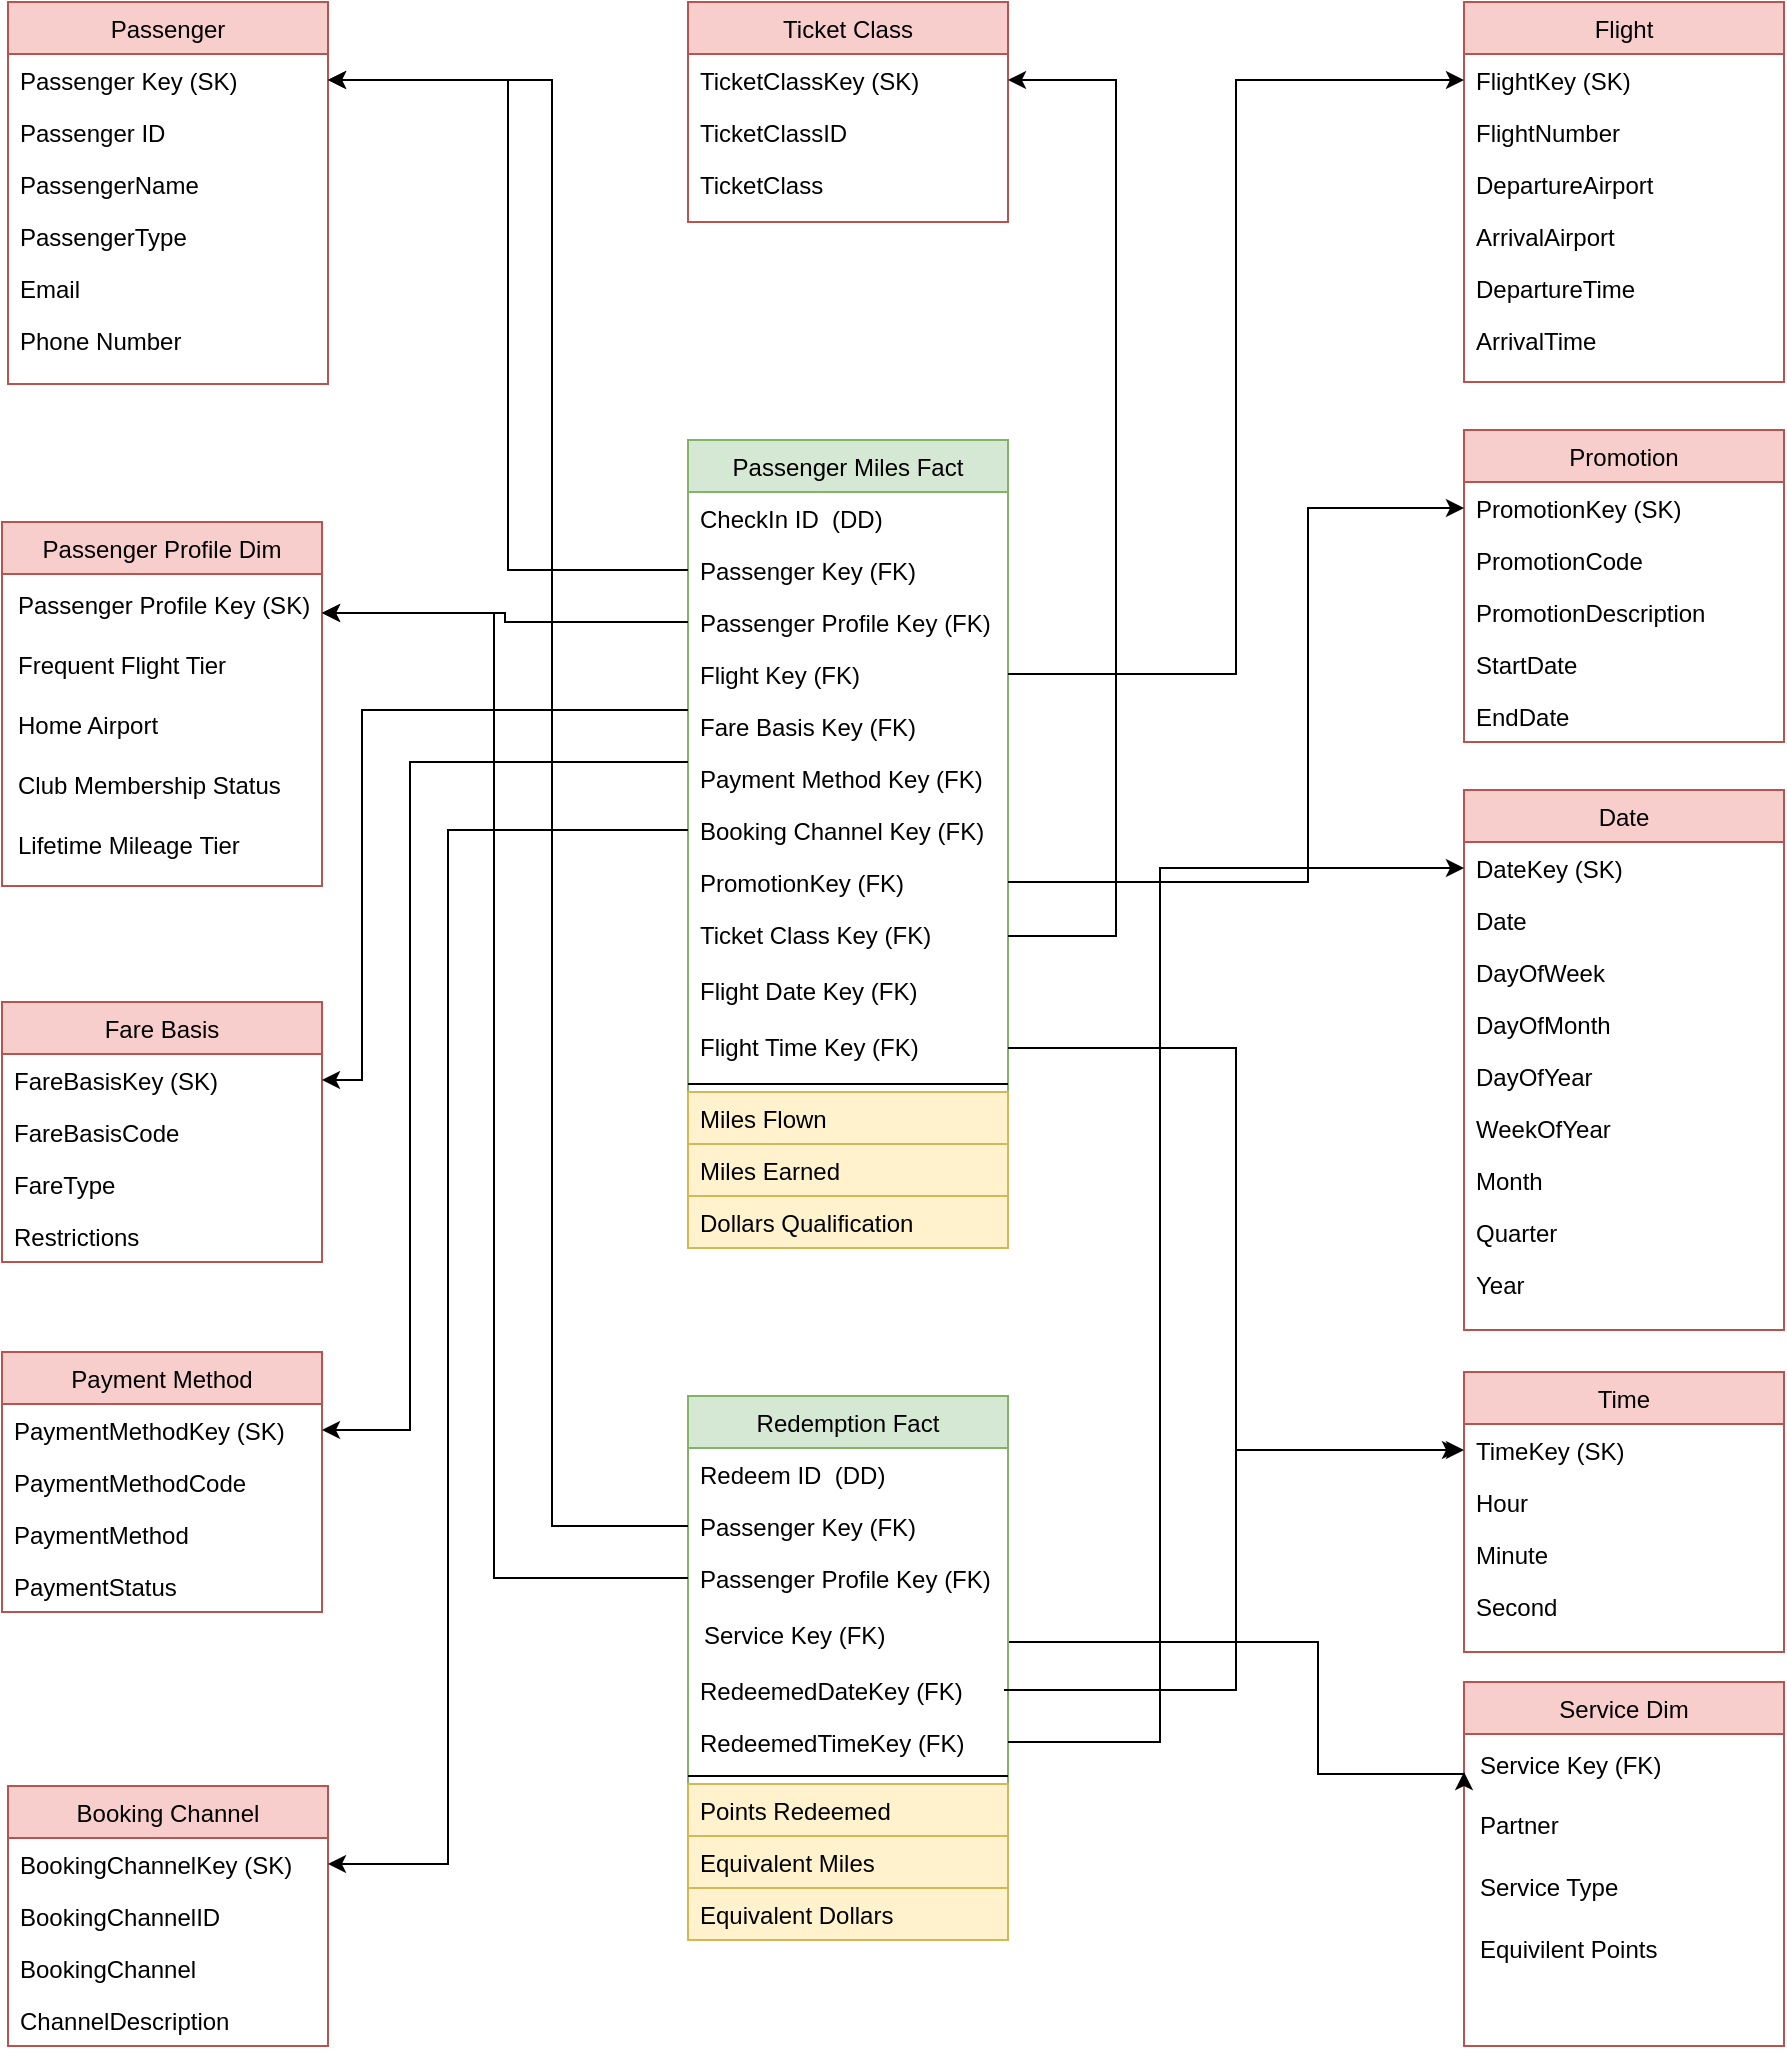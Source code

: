 <mxfile version="22.0.3" type="device">
  <diagram id="R2lEEEUBdFMjLlhIrx00" name="Page-1">
    <mxGraphModel dx="2302" dy="2464" grid="0" gridSize="10" guides="1" tooltips="1" connect="1" arrows="1" fold="1" page="1" pageScale="1" pageWidth="850" pageHeight="1100" math="0" shadow="0" extFonts="Permanent Marker^https://fonts.googleapis.com/css?family=Permanent+Marker">
      <root>
        <mxCell id="0" />
        <mxCell id="1" parent="0" />
        <mxCell id="i02Pr0g06noxNeaJ3oiY-1" value="Flight" style="swimlane;fontStyle=0;align=center;verticalAlign=top;childLayout=stackLayout;horizontal=1;startSize=26;horizontalStack=0;resizeParent=1;resizeLast=0;collapsible=1;marginBottom=0;rounded=0;shadow=0;strokeWidth=1;fillColor=#f8cecc;strokeColor=#b85450;" parent="1" vertex="1">
          <mxGeometry x="742" y="-1046" width="160" height="190" as="geometry">
            <mxRectangle x="550" y="140" width="160" height="26" as="alternateBounds" />
          </mxGeometry>
        </mxCell>
        <mxCell id="i02Pr0g06noxNeaJ3oiY-2" value="FlightKey (SK)" style="text;align=left;verticalAlign=top;spacingLeft=4;spacingRight=4;overflow=hidden;rotatable=0;points=[[0,0.5],[1,0.5]];portConstraint=eastwest;" parent="i02Pr0g06noxNeaJ3oiY-1" vertex="1">
          <mxGeometry y="26" width="160" height="26" as="geometry" />
        </mxCell>
        <mxCell id="i02Pr0g06noxNeaJ3oiY-3" value="FlightNumber" style="text;align=left;verticalAlign=top;spacingLeft=4;spacingRight=4;overflow=hidden;rotatable=0;points=[[0,0.5],[1,0.5]];portConstraint=eastwest;rounded=0;shadow=0;html=0;" parent="i02Pr0g06noxNeaJ3oiY-1" vertex="1">
          <mxGeometry y="52" width="160" height="26" as="geometry" />
        </mxCell>
        <mxCell id="i02Pr0g06noxNeaJ3oiY-4" value="DepartureAirport" style="text;align=left;verticalAlign=top;spacingLeft=4;spacingRight=4;overflow=hidden;rotatable=0;points=[[0,0.5],[1,0.5]];portConstraint=eastwest;" parent="i02Pr0g06noxNeaJ3oiY-1" vertex="1">
          <mxGeometry y="78" width="160" height="26" as="geometry" />
        </mxCell>
        <mxCell id="i02Pr0g06noxNeaJ3oiY-5" value="ArrivalAirport" style="text;align=left;verticalAlign=top;spacingLeft=4;spacingRight=4;overflow=hidden;rotatable=0;points=[[0,0.5],[1,0.5]];portConstraint=eastwest;rounded=0;shadow=0;html=0;" parent="i02Pr0g06noxNeaJ3oiY-1" vertex="1">
          <mxGeometry y="104" width="160" height="26" as="geometry" />
        </mxCell>
        <mxCell id="i02Pr0g06noxNeaJ3oiY-6" value="DepartureTime " style="text;align=left;verticalAlign=top;spacingLeft=4;spacingRight=4;overflow=hidden;rotatable=0;points=[[0,0.5],[1,0.5]];portConstraint=eastwest;rounded=0;shadow=0;html=0;" parent="i02Pr0g06noxNeaJ3oiY-1" vertex="1">
          <mxGeometry y="130" width="160" height="26" as="geometry" />
        </mxCell>
        <mxCell id="i02Pr0g06noxNeaJ3oiY-7" value="ArrivalTime " style="text;align=left;verticalAlign=top;spacingLeft=4;spacingRight=4;overflow=hidden;rotatable=0;points=[[0,0.5],[1,0.5]];portConstraint=eastwest;rounded=0;shadow=0;html=0;" parent="i02Pr0g06noxNeaJ3oiY-1" vertex="1">
          <mxGeometry y="156" width="160" height="26" as="geometry" />
        </mxCell>
        <mxCell id="i02Pr0g06noxNeaJ3oiY-8" value="Fare Basis" style="swimlane;fontStyle=0;align=center;verticalAlign=top;childLayout=stackLayout;horizontal=1;startSize=26;horizontalStack=0;resizeParent=1;resizeLast=0;collapsible=1;marginBottom=0;rounded=0;shadow=0;strokeWidth=1;fillColor=#f8cecc;strokeColor=#b85450;" parent="1" vertex="1">
          <mxGeometry x="11" y="-546" width="160" height="130" as="geometry">
            <mxRectangle x="550" y="140" width="160" height="26" as="alternateBounds" />
          </mxGeometry>
        </mxCell>
        <mxCell id="i02Pr0g06noxNeaJ3oiY-9" value="FareBasisKey (SK)" style="text;align=left;verticalAlign=top;spacingLeft=4;spacingRight=4;overflow=hidden;rotatable=0;points=[[0,0.5],[1,0.5]];portConstraint=eastwest;" parent="i02Pr0g06noxNeaJ3oiY-8" vertex="1">
          <mxGeometry y="26" width="160" height="26" as="geometry" />
        </mxCell>
        <mxCell id="i02Pr0g06noxNeaJ3oiY-10" value="FareBasisCode" style="text;align=left;verticalAlign=top;spacingLeft=4;spacingRight=4;overflow=hidden;rotatable=0;points=[[0,0.5],[1,0.5]];portConstraint=eastwest;rounded=0;shadow=0;html=0;" parent="i02Pr0g06noxNeaJ3oiY-8" vertex="1">
          <mxGeometry y="52" width="160" height="26" as="geometry" />
        </mxCell>
        <mxCell id="i02Pr0g06noxNeaJ3oiY-11" value="FareType" style="text;align=left;verticalAlign=top;spacingLeft=4;spacingRight=4;overflow=hidden;rotatable=0;points=[[0,0.5],[1,0.5]];portConstraint=eastwest;" parent="i02Pr0g06noxNeaJ3oiY-8" vertex="1">
          <mxGeometry y="78" width="160" height="26" as="geometry" />
        </mxCell>
        <mxCell id="i02Pr0g06noxNeaJ3oiY-12" value="Restrictions" style="text;align=left;verticalAlign=top;spacingLeft=4;spacingRight=4;overflow=hidden;rotatable=0;points=[[0,0.5],[1,0.5]];portConstraint=eastwest;rounded=0;shadow=0;html=0;" parent="i02Pr0g06noxNeaJ3oiY-8" vertex="1">
          <mxGeometry y="104" width="160" height="26" as="geometry" />
        </mxCell>
        <mxCell id="i02Pr0g06noxNeaJ3oiY-13" value="Payment Method" style="swimlane;fontStyle=0;align=center;verticalAlign=top;childLayout=stackLayout;horizontal=1;startSize=26;horizontalStack=0;resizeParent=1;resizeLast=0;collapsible=1;marginBottom=0;rounded=0;shadow=0;strokeWidth=1;fillColor=#f8cecc;strokeColor=#b85450;" parent="1" vertex="1">
          <mxGeometry x="11" y="-371" width="160" height="130" as="geometry">
            <mxRectangle x="550" y="140" width="160" height="26" as="alternateBounds" />
          </mxGeometry>
        </mxCell>
        <mxCell id="i02Pr0g06noxNeaJ3oiY-14" value="PaymentMethodKey (SK)" style="text;align=left;verticalAlign=top;spacingLeft=4;spacingRight=4;overflow=hidden;rotatable=0;points=[[0,0.5],[1,0.5]];portConstraint=eastwest;" parent="i02Pr0g06noxNeaJ3oiY-13" vertex="1">
          <mxGeometry y="26" width="160" height="26" as="geometry" />
        </mxCell>
        <mxCell id="i02Pr0g06noxNeaJ3oiY-15" value="PaymentMethodCode" style="text;align=left;verticalAlign=top;spacingLeft=4;spacingRight=4;overflow=hidden;rotatable=0;points=[[0,0.5],[1,0.5]];portConstraint=eastwest;rounded=0;shadow=0;html=0;" parent="i02Pr0g06noxNeaJ3oiY-13" vertex="1">
          <mxGeometry y="52" width="160" height="26" as="geometry" />
        </mxCell>
        <mxCell id="i02Pr0g06noxNeaJ3oiY-16" value="PaymentMethod" style="text;align=left;verticalAlign=top;spacingLeft=4;spacingRight=4;overflow=hidden;rotatable=0;points=[[0,0.5],[1,0.5]];portConstraint=eastwest;" parent="i02Pr0g06noxNeaJ3oiY-13" vertex="1">
          <mxGeometry y="78" width="160" height="26" as="geometry" />
        </mxCell>
        <mxCell id="i02Pr0g06noxNeaJ3oiY-17" value="PaymentStatus" style="text;align=left;verticalAlign=top;spacingLeft=4;spacingRight=4;overflow=hidden;rotatable=0;points=[[0,0.5],[1,0.5]];portConstraint=eastwest;rounded=0;shadow=0;html=0;" parent="i02Pr0g06noxNeaJ3oiY-13" vertex="1">
          <mxGeometry y="104" width="160" height="26" as="geometry" />
        </mxCell>
        <mxCell id="i02Pr0g06noxNeaJ3oiY-18" value="Booking Channel" style="swimlane;fontStyle=0;align=center;verticalAlign=top;childLayout=stackLayout;horizontal=1;startSize=26;horizontalStack=0;resizeParent=1;resizeLast=0;collapsible=1;marginBottom=0;rounded=0;shadow=0;strokeWidth=1;fillColor=#f8cecc;strokeColor=#b85450;" parent="1" vertex="1">
          <mxGeometry x="14" y="-154" width="160" height="130" as="geometry">
            <mxRectangle x="550" y="140" width="160" height="26" as="alternateBounds" />
          </mxGeometry>
        </mxCell>
        <mxCell id="i02Pr0g06noxNeaJ3oiY-19" value="BookingChannelKey (SK)" style="text;align=left;verticalAlign=top;spacingLeft=4;spacingRight=4;overflow=hidden;rotatable=0;points=[[0,0.5],[1,0.5]];portConstraint=eastwest;" parent="i02Pr0g06noxNeaJ3oiY-18" vertex="1">
          <mxGeometry y="26" width="160" height="26" as="geometry" />
        </mxCell>
        <mxCell id="i02Pr0g06noxNeaJ3oiY-20" value="BookingChannelID" style="text;align=left;verticalAlign=top;spacingLeft=4;spacingRight=4;overflow=hidden;rotatable=0;points=[[0,0.5],[1,0.5]];portConstraint=eastwest;" parent="i02Pr0g06noxNeaJ3oiY-18" vertex="1">
          <mxGeometry y="52" width="160" height="26" as="geometry" />
        </mxCell>
        <mxCell id="i02Pr0g06noxNeaJ3oiY-21" value="BookingChannel" style="text;align=left;verticalAlign=top;spacingLeft=4;spacingRight=4;overflow=hidden;rotatable=0;points=[[0,0.5],[1,0.5]];portConstraint=eastwest;rounded=0;shadow=0;html=0;" parent="i02Pr0g06noxNeaJ3oiY-18" vertex="1">
          <mxGeometry y="78" width="160" height="26" as="geometry" />
        </mxCell>
        <mxCell id="i02Pr0g06noxNeaJ3oiY-22" value="ChannelDescription" style="text;align=left;verticalAlign=top;spacingLeft=4;spacingRight=4;overflow=hidden;rotatable=0;points=[[0,0.5],[1,0.5]];portConstraint=eastwest;" parent="i02Pr0g06noxNeaJ3oiY-18" vertex="1">
          <mxGeometry y="104" width="160" height="26" as="geometry" />
        </mxCell>
        <mxCell id="i02Pr0g06noxNeaJ3oiY-23" value="Date" style="swimlane;fontStyle=0;align=center;verticalAlign=top;childLayout=stackLayout;horizontal=1;startSize=26;horizontalStack=0;resizeParent=1;resizeLast=0;collapsible=1;marginBottom=0;rounded=0;shadow=0;strokeWidth=1;fillColor=#f8cecc;strokeColor=#b85450;" parent="1" vertex="1">
          <mxGeometry x="742" y="-652" width="160" height="270" as="geometry">
            <mxRectangle x="550" y="140" width="160" height="26" as="alternateBounds" />
          </mxGeometry>
        </mxCell>
        <mxCell id="i02Pr0g06noxNeaJ3oiY-24" value="DateKey (SK)" style="text;align=left;verticalAlign=top;spacingLeft=4;spacingRight=4;overflow=hidden;rotatable=0;points=[[0,0.5],[1,0.5]];portConstraint=eastwest;" parent="i02Pr0g06noxNeaJ3oiY-23" vertex="1">
          <mxGeometry y="26" width="160" height="26" as="geometry" />
        </mxCell>
        <mxCell id="i02Pr0g06noxNeaJ3oiY-25" value="Date" style="text;align=left;verticalAlign=top;spacingLeft=4;spacingRight=4;overflow=hidden;rotatable=0;points=[[0,0.5],[1,0.5]];portConstraint=eastwest;rounded=0;shadow=0;html=0;" parent="i02Pr0g06noxNeaJ3oiY-23" vertex="1">
          <mxGeometry y="52" width="160" height="26" as="geometry" />
        </mxCell>
        <mxCell id="i02Pr0g06noxNeaJ3oiY-26" value="DayOfWeek" style="text;align=left;verticalAlign=top;spacingLeft=4;spacingRight=4;overflow=hidden;rotatable=0;points=[[0,0.5],[1,0.5]];portConstraint=eastwest;" parent="i02Pr0g06noxNeaJ3oiY-23" vertex="1">
          <mxGeometry y="78" width="160" height="26" as="geometry" />
        </mxCell>
        <mxCell id="i02Pr0g06noxNeaJ3oiY-27" value="DayOfMonth" style="text;align=left;verticalAlign=top;spacingLeft=4;spacingRight=4;overflow=hidden;rotatable=0;points=[[0,0.5],[1,0.5]];portConstraint=eastwest;rounded=0;shadow=0;html=0;" parent="i02Pr0g06noxNeaJ3oiY-23" vertex="1">
          <mxGeometry y="104" width="160" height="26" as="geometry" />
        </mxCell>
        <mxCell id="i02Pr0g06noxNeaJ3oiY-28" value="DayOfYear" style="text;align=left;verticalAlign=top;spacingLeft=4;spacingRight=4;overflow=hidden;rotatable=0;points=[[0,0.5],[1,0.5]];portConstraint=eastwest;rounded=0;shadow=0;html=0;" parent="i02Pr0g06noxNeaJ3oiY-23" vertex="1">
          <mxGeometry y="130" width="160" height="26" as="geometry" />
        </mxCell>
        <mxCell id="i02Pr0g06noxNeaJ3oiY-29" value="WeekOfYear" style="text;align=left;verticalAlign=top;spacingLeft=4;spacingRight=4;overflow=hidden;rotatable=0;points=[[0,0.5],[1,0.5]];portConstraint=eastwest;rounded=0;shadow=0;html=0;" parent="i02Pr0g06noxNeaJ3oiY-23" vertex="1">
          <mxGeometry y="156" width="160" height="26" as="geometry" />
        </mxCell>
        <mxCell id="i02Pr0g06noxNeaJ3oiY-30" value="Month" style="text;align=left;verticalAlign=top;spacingLeft=4;spacingRight=4;overflow=hidden;rotatable=0;points=[[0,0.5],[1,0.5]];portConstraint=eastwest;rounded=0;shadow=0;html=0;" parent="i02Pr0g06noxNeaJ3oiY-23" vertex="1">
          <mxGeometry y="182" width="160" height="26" as="geometry" />
        </mxCell>
        <mxCell id="i02Pr0g06noxNeaJ3oiY-31" value="Quarter" style="text;align=left;verticalAlign=top;spacingLeft=4;spacingRight=4;overflow=hidden;rotatable=0;points=[[0,0.5],[1,0.5]];portConstraint=eastwest;rounded=0;shadow=0;html=0;" parent="i02Pr0g06noxNeaJ3oiY-23" vertex="1">
          <mxGeometry y="208" width="160" height="26" as="geometry" />
        </mxCell>
        <mxCell id="i02Pr0g06noxNeaJ3oiY-32" value="Year" style="text;align=left;verticalAlign=top;spacingLeft=4;spacingRight=4;overflow=hidden;rotatable=0;points=[[0,0.5],[1,0.5]];portConstraint=eastwest;rounded=0;shadow=0;html=0;" parent="i02Pr0g06noxNeaJ3oiY-23" vertex="1">
          <mxGeometry y="234" width="160" height="26" as="geometry" />
        </mxCell>
        <mxCell id="i02Pr0g06noxNeaJ3oiY-33" value="Time" style="swimlane;fontStyle=0;align=center;verticalAlign=top;childLayout=stackLayout;horizontal=1;startSize=26;horizontalStack=0;resizeParent=1;resizeLast=0;collapsible=1;marginBottom=0;rounded=0;shadow=0;strokeWidth=1;fillColor=#f8cecc;strokeColor=#b85450;" parent="1" vertex="1">
          <mxGeometry x="742" y="-361" width="160" height="140" as="geometry">
            <mxRectangle x="550" y="140" width="160" height="26" as="alternateBounds" />
          </mxGeometry>
        </mxCell>
        <mxCell id="i02Pr0g06noxNeaJ3oiY-34" value="TimeKey (SK)" style="text;align=left;verticalAlign=top;spacingLeft=4;spacingRight=4;overflow=hidden;rotatable=0;points=[[0,0.5],[1,0.5]];portConstraint=eastwest;" parent="i02Pr0g06noxNeaJ3oiY-33" vertex="1">
          <mxGeometry y="26" width="160" height="26" as="geometry" />
        </mxCell>
        <mxCell id="i02Pr0g06noxNeaJ3oiY-35" value="Hour" style="text;align=left;verticalAlign=top;spacingLeft=4;spacingRight=4;overflow=hidden;rotatable=0;points=[[0,0.5],[1,0.5]];portConstraint=eastwest;rounded=0;shadow=0;html=0;" parent="i02Pr0g06noxNeaJ3oiY-33" vertex="1">
          <mxGeometry y="52" width="160" height="26" as="geometry" />
        </mxCell>
        <mxCell id="i02Pr0g06noxNeaJ3oiY-36" value="Minute" style="text;align=left;verticalAlign=top;spacingLeft=4;spacingRight=4;overflow=hidden;rotatable=0;points=[[0,0.5],[1,0.5]];portConstraint=eastwest;" parent="i02Pr0g06noxNeaJ3oiY-33" vertex="1">
          <mxGeometry y="78" width="160" height="26" as="geometry" />
        </mxCell>
        <mxCell id="i02Pr0g06noxNeaJ3oiY-37" value="Second" style="text;align=left;verticalAlign=top;spacingLeft=4;spacingRight=4;overflow=hidden;rotatable=0;points=[[0,0.5],[1,0.5]];portConstraint=eastwest;rounded=0;shadow=0;html=0;" parent="i02Pr0g06noxNeaJ3oiY-33" vertex="1">
          <mxGeometry y="104" width="160" height="26" as="geometry" />
        </mxCell>
        <mxCell id="i02Pr0g06noxNeaJ3oiY-38" value="Passenger" style="swimlane;fontStyle=0;align=center;verticalAlign=top;childLayout=stackLayout;horizontal=1;startSize=26;horizontalStack=0;resizeParent=1;resizeLast=0;collapsible=1;marginBottom=0;rounded=0;shadow=0;strokeWidth=1;fillColor=#f8cecc;strokeColor=#b85450;" parent="1" vertex="1">
          <mxGeometry x="14" y="-1046" width="160" height="191" as="geometry">
            <mxRectangle x="550" y="140" width="160" height="26" as="alternateBounds" />
          </mxGeometry>
        </mxCell>
        <mxCell id="i02Pr0g06noxNeaJ3oiY-39" value="Passenger Key (SK)" style="text;align=left;verticalAlign=top;spacingLeft=4;spacingRight=4;overflow=hidden;rotatable=0;points=[[0,0.5],[1,0.5]];portConstraint=eastwest;" parent="i02Pr0g06noxNeaJ3oiY-38" vertex="1">
          <mxGeometry y="26" width="160" height="26" as="geometry" />
        </mxCell>
        <mxCell id="i02Pr0g06noxNeaJ3oiY-40" value="Passenger ID" style="text;align=left;verticalAlign=top;spacingLeft=4;spacingRight=4;overflow=hidden;rotatable=0;points=[[0,0.5],[1,0.5]];portConstraint=eastwest;rounded=0;shadow=0;html=0;" parent="i02Pr0g06noxNeaJ3oiY-38" vertex="1">
          <mxGeometry y="52" width="160" height="26" as="geometry" />
        </mxCell>
        <mxCell id="i02Pr0g06noxNeaJ3oiY-41" value="PassengerName" style="text;align=left;verticalAlign=top;spacingLeft=4;spacingRight=4;overflow=hidden;rotatable=0;points=[[0,0.5],[1,0.5]];portConstraint=eastwest;" parent="i02Pr0g06noxNeaJ3oiY-38" vertex="1">
          <mxGeometry y="78" width="160" height="26" as="geometry" />
        </mxCell>
        <mxCell id="i02Pr0g06noxNeaJ3oiY-42" value="PassengerType" style="text;align=left;verticalAlign=top;spacingLeft=4;spacingRight=4;overflow=hidden;rotatable=0;points=[[0,0.5],[1,0.5]];portConstraint=eastwest;rounded=0;shadow=0;html=0;" parent="i02Pr0g06noxNeaJ3oiY-38" vertex="1">
          <mxGeometry y="104" width="160" height="26" as="geometry" />
        </mxCell>
        <mxCell id="i02Pr0g06noxNeaJ3oiY-43" value="Email" style="text;align=left;verticalAlign=top;spacingLeft=4;spacingRight=4;overflow=hidden;rotatable=0;points=[[0,0.5],[1,0.5]];portConstraint=eastwest;rounded=0;shadow=0;html=0;" parent="i02Pr0g06noxNeaJ3oiY-38" vertex="1">
          <mxGeometry y="130" width="160" height="26" as="geometry" />
        </mxCell>
        <mxCell id="i02Pr0g06noxNeaJ3oiY-44" value="Phone Number" style="text;align=left;verticalAlign=top;spacingLeft=4;spacingRight=4;overflow=hidden;rotatable=0;points=[[0,0.5],[1,0.5]];portConstraint=eastwest;rounded=0;shadow=0;html=0;" parent="i02Pr0g06noxNeaJ3oiY-38" vertex="1">
          <mxGeometry y="156" width="160" height="26" as="geometry" />
        </mxCell>
        <mxCell id="i02Pr0g06noxNeaJ3oiY-46" value="Passenger Profile Dim" style="swimlane;fontStyle=0;align=center;verticalAlign=top;childLayout=stackLayout;horizontal=1;startSize=26;horizontalStack=0;resizeParent=1;resizeLast=0;collapsible=1;marginBottom=0;rounded=0;shadow=0;strokeWidth=1;fillColor=#f8cecc;strokeColor=#b85450;" parent="1" vertex="1">
          <mxGeometry x="11" y="-786" width="160" height="182" as="geometry">
            <mxRectangle x="550" y="140" width="160" height="26" as="alternateBounds" />
          </mxGeometry>
        </mxCell>
        <mxCell id="i02Pr0g06noxNeaJ3oiY-56" value="Passenger Profile Key (SK)" style="shape=partialRectangle;overflow=hidden;connectable=0;fillColor=none;top=0;left=0;bottom=0;right=0;align=left;spacingLeft=6;" parent="i02Pr0g06noxNeaJ3oiY-46" vertex="1">
          <mxGeometry y="26" width="160" height="30" as="geometry">
            <mxRectangle width="220" height="30" as="alternateBounds" />
          </mxGeometry>
        </mxCell>
        <mxCell id="i02Pr0g06noxNeaJ3oiY-62" value="Frequent Flight Tier" style="shape=partialRectangle;overflow=hidden;connectable=0;fillColor=none;top=0;left=0;bottom=0;right=0;align=left;spacingLeft=6;" parent="i02Pr0g06noxNeaJ3oiY-46" vertex="1">
          <mxGeometry y="56" width="160" height="30" as="geometry">
            <mxRectangle width="220" height="30" as="alternateBounds" />
          </mxGeometry>
        </mxCell>
        <mxCell id="i02Pr0g06noxNeaJ3oiY-55" value="Home Airport" style="shape=partialRectangle;overflow=hidden;connectable=0;fillColor=none;top=0;left=0;bottom=0;right=0;align=left;spacingLeft=6;" parent="i02Pr0g06noxNeaJ3oiY-46" vertex="1">
          <mxGeometry y="86" width="160" height="30" as="geometry">
            <mxRectangle width="220" height="30" as="alternateBounds" />
          </mxGeometry>
        </mxCell>
        <mxCell id="i02Pr0g06noxNeaJ3oiY-60" value="Club Membership Status" style="shape=partialRectangle;overflow=hidden;connectable=0;fillColor=none;top=0;left=0;bottom=0;right=0;align=left;spacingLeft=6;" parent="i02Pr0g06noxNeaJ3oiY-46" vertex="1">
          <mxGeometry y="116" width="160" height="30" as="geometry">
            <mxRectangle width="220" height="30" as="alternateBounds" />
          </mxGeometry>
        </mxCell>
        <mxCell id="i02Pr0g06noxNeaJ3oiY-61" value="Lifetime Mileage Tier" style="shape=partialRectangle;overflow=hidden;connectable=0;fillColor=none;top=0;left=0;bottom=0;right=0;align=left;spacingLeft=6;" parent="i02Pr0g06noxNeaJ3oiY-46" vertex="1">
          <mxGeometry y="146" width="160" height="30" as="geometry">
            <mxRectangle width="220" height="30" as="alternateBounds" />
          </mxGeometry>
        </mxCell>
        <mxCell id="i02Pr0g06noxNeaJ3oiY-63" value="Service Dim" style="swimlane;fontStyle=0;align=center;verticalAlign=top;childLayout=stackLayout;horizontal=1;startSize=26;horizontalStack=0;resizeParent=1;resizeLast=0;collapsible=1;marginBottom=0;rounded=0;shadow=0;strokeWidth=1;fillColor=#f8cecc;strokeColor=#b85450;" parent="1" vertex="1">
          <mxGeometry x="742" y="-206" width="160" height="182" as="geometry">
            <mxRectangle x="550" y="140" width="160" height="26" as="alternateBounds" />
          </mxGeometry>
        </mxCell>
        <mxCell id="i02Pr0g06noxNeaJ3oiY-70" value="Service Key (FK)" style="shape=partialRectangle;overflow=hidden;connectable=0;fillColor=none;top=0;left=0;bottom=0;right=0;align=left;spacingLeft=6;" parent="i02Pr0g06noxNeaJ3oiY-63" vertex="1">
          <mxGeometry y="26" width="160" height="30" as="geometry">
            <mxRectangle width="220" height="30" as="alternateBounds" />
          </mxGeometry>
        </mxCell>
        <mxCell id="i02Pr0g06noxNeaJ3oiY-75" value="Partner " style="shape=partialRectangle;overflow=hidden;connectable=0;fillColor=none;top=0;left=0;bottom=0;right=0;align=left;spacingLeft=6;" parent="i02Pr0g06noxNeaJ3oiY-63" vertex="1">
          <mxGeometry y="56" width="160" height="30" as="geometry">
            <mxRectangle width="220" height="30" as="alternateBounds" />
          </mxGeometry>
        </mxCell>
        <mxCell id="i02Pr0g06noxNeaJ3oiY-71" value="Service Type " style="shape=partialRectangle;overflow=hidden;connectable=0;fillColor=none;top=0;left=0;bottom=0;right=0;align=left;spacingLeft=6;" parent="i02Pr0g06noxNeaJ3oiY-63" vertex="1">
          <mxGeometry y="86" width="160" height="32" as="geometry">
            <mxRectangle width="220" height="30" as="alternateBounds" />
          </mxGeometry>
        </mxCell>
        <mxCell id="i02Pr0g06noxNeaJ3oiY-74" value="Equivilent Points" style="shape=partialRectangle;overflow=hidden;connectable=0;fillColor=none;top=0;left=0;bottom=0;right=0;align=left;spacingLeft=6;" parent="i02Pr0g06noxNeaJ3oiY-63" vertex="1">
          <mxGeometry y="118" width="160" height="30" as="geometry">
            <mxRectangle width="220" height="30" as="alternateBounds" />
          </mxGeometry>
        </mxCell>
        <mxCell id="i02Pr0g06noxNeaJ3oiY-77" value="Passenger Miles Fact" style="swimlane;fontStyle=0;align=center;verticalAlign=top;childLayout=stackLayout;horizontal=1;startSize=26;horizontalStack=0;resizeParent=1;resizeLast=0;collapsible=1;marginBottom=0;rounded=0;shadow=0;strokeWidth=1;fillColor=#d5e8d4;strokeColor=#82b366;" parent="1" vertex="1">
          <mxGeometry x="354" y="-827" width="160" height="404" as="geometry">
            <mxRectangle x="550" y="140" width="160" height="26" as="alternateBounds" />
          </mxGeometry>
        </mxCell>
        <mxCell id="i02Pr0g06noxNeaJ3oiY-78" value="CheckIn ID  (DD)" style="text;align=left;verticalAlign=top;spacingLeft=4;spacingRight=4;overflow=hidden;rotatable=0;points=[[0,0.5],[1,0.5]];portConstraint=eastwest;" parent="i02Pr0g06noxNeaJ3oiY-77" vertex="1">
          <mxGeometry y="26" width="160" height="26" as="geometry" />
        </mxCell>
        <mxCell id="i02Pr0g06noxNeaJ3oiY-79" value="Passenger Key (FK)" style="text;align=left;verticalAlign=top;spacingLeft=4;spacingRight=4;overflow=hidden;rotatable=0;points=[[0,0.5],[1,0.5]];portConstraint=eastwest;rounded=0;shadow=0;html=0;" parent="i02Pr0g06noxNeaJ3oiY-77" vertex="1">
          <mxGeometry y="52" width="160" height="26" as="geometry" />
        </mxCell>
        <mxCell id="i02Pr0g06noxNeaJ3oiY-96" value="Passenger Profile Key (FK)" style="text;align=left;verticalAlign=top;spacingLeft=4;spacingRight=4;overflow=hidden;rotatable=0;points=[[0,0.5],[1,0.5]];portConstraint=eastwest;rounded=0;shadow=0;html=0;" parent="i02Pr0g06noxNeaJ3oiY-77" vertex="1">
          <mxGeometry y="78" width="160" height="26" as="geometry" />
        </mxCell>
        <mxCell id="i02Pr0g06noxNeaJ3oiY-80" value="Flight Key (FK)" style="text;align=left;verticalAlign=top;spacingLeft=4;spacingRight=4;overflow=hidden;rotatable=0;points=[[0,0.5],[1,0.5]];portConstraint=eastwest;" parent="i02Pr0g06noxNeaJ3oiY-77" vertex="1">
          <mxGeometry y="104" width="160" height="26" as="geometry" />
        </mxCell>
        <mxCell id="i02Pr0g06noxNeaJ3oiY-82" value="Fare Basis Key (FK)&#xa; " style="text;align=left;verticalAlign=top;spacingLeft=4;spacingRight=4;overflow=hidden;rotatable=0;points=[[0,0.5],[1,0.5]];portConstraint=eastwest;" parent="i02Pr0g06noxNeaJ3oiY-77" vertex="1">
          <mxGeometry y="130" width="160" height="26" as="geometry" />
        </mxCell>
        <mxCell id="i02Pr0g06noxNeaJ3oiY-83" value="Payment Method Key (FK)" style="text;align=left;verticalAlign=top;spacingLeft=4;spacingRight=4;overflow=hidden;rotatable=0;points=[[0,0.5],[1,0.5]];portConstraint=eastwest;rounded=0;shadow=0;html=0;" parent="i02Pr0g06noxNeaJ3oiY-77" vertex="1">
          <mxGeometry y="156" width="160" height="26" as="geometry" />
        </mxCell>
        <mxCell id="i02Pr0g06noxNeaJ3oiY-85" value="Booking Channel Key (FK)" style="text;align=left;verticalAlign=top;spacingLeft=4;spacingRight=4;overflow=hidden;rotatable=0;points=[[0,0.5],[1,0.5]];portConstraint=eastwest;" parent="i02Pr0g06noxNeaJ3oiY-77" vertex="1">
          <mxGeometry y="182" width="160" height="26" as="geometry" />
        </mxCell>
        <mxCell id="i02Pr0g06noxNeaJ3oiY-107" value="PromotionKey (FK)" style="text;align=left;verticalAlign=top;spacingLeft=4;spacingRight=4;overflow=hidden;rotatable=0;points=[[0,0.5],[1,0.5]];portConstraint=eastwest;" parent="i02Pr0g06noxNeaJ3oiY-77" vertex="1">
          <mxGeometry y="208" width="160" height="26" as="geometry" />
        </mxCell>
        <mxCell id="jPudRoh6YUsphmXDWYyI-19" value="Ticket Class Key (FK)" style="text;align=left;verticalAlign=top;spacingLeft=4;spacingRight=4;overflow=hidden;rotatable=0;points=[[0,0.5],[1,0.5]];portConstraint=eastwest;rounded=0;shadow=0;html=0;" parent="i02Pr0g06noxNeaJ3oiY-77" vertex="1">
          <mxGeometry y="234" width="160" height="28" as="geometry" />
        </mxCell>
        <mxCell id="jPudRoh6YUsphmXDWYyI-21" value="Flight Date Key (FK)" style="text;align=left;verticalAlign=top;spacingLeft=4;spacingRight=4;overflow=hidden;rotatable=0;points=[[0,0.5],[1,0.5]];portConstraint=eastwest;rounded=0;shadow=0;html=0;" parent="i02Pr0g06noxNeaJ3oiY-77" vertex="1">
          <mxGeometry y="262" width="160" height="28" as="geometry" />
        </mxCell>
        <mxCell id="i02Pr0g06noxNeaJ3oiY-88" value="Flight Time Key (FK)" style="text;align=left;verticalAlign=top;spacingLeft=4;spacingRight=4;overflow=hidden;rotatable=0;points=[[0,0.5],[1,0.5]];portConstraint=eastwest;rounded=0;shadow=0;html=0;" parent="i02Pr0g06noxNeaJ3oiY-77" vertex="1">
          <mxGeometry y="290" width="160" height="28" as="geometry" />
        </mxCell>
        <mxCell id="i02Pr0g06noxNeaJ3oiY-89" value="" style="line;html=1;strokeWidth=1;align=left;verticalAlign=middle;spacingTop=-1;spacingLeft=3;spacingRight=3;rotatable=0;labelPosition=right;points=[];portConstraint=eastwest;" parent="i02Pr0g06noxNeaJ3oiY-77" vertex="1">
          <mxGeometry y="318" width="160" height="8" as="geometry" />
        </mxCell>
        <mxCell id="i02Pr0g06noxNeaJ3oiY-90" value="Miles Flown" style="text;align=left;verticalAlign=top;spacingLeft=4;spacingRight=4;overflow=hidden;rotatable=0;points=[[0,0.5],[1,0.5]];portConstraint=eastwest;rounded=0;shadow=0;html=0;fillColor=#fff2cc;strokeColor=#d6b656;" parent="i02Pr0g06noxNeaJ3oiY-77" vertex="1">
          <mxGeometry y="326" width="160" height="26" as="geometry" />
        </mxCell>
        <mxCell id="i02Pr0g06noxNeaJ3oiY-91" value="Miles Earned" style="text;align=left;verticalAlign=top;spacingLeft=4;spacingRight=4;overflow=hidden;rotatable=0;points=[[0,0.5],[1,0.5]];portConstraint=eastwest;rounded=0;shadow=0;html=0;fillColor=#fff2cc;strokeColor=#d6b656;" parent="i02Pr0g06noxNeaJ3oiY-77" vertex="1">
          <mxGeometry y="352" width="160" height="26" as="geometry" />
        </mxCell>
        <mxCell id="i02Pr0g06noxNeaJ3oiY-92" value="Dollars Qualification" style="text;align=left;verticalAlign=top;spacingLeft=4;spacingRight=4;overflow=hidden;rotatable=0;points=[[0,0.5],[1,0.5]];portConstraint=eastwest;rounded=0;shadow=0;html=0;fillColor=#fff2cc;strokeColor=#d6b656;" parent="i02Pr0g06noxNeaJ3oiY-77" vertex="1">
          <mxGeometry y="378" width="160" height="26" as="geometry" />
        </mxCell>
        <mxCell id="i02Pr0g06noxNeaJ3oiY-97" value="Ticket Class" style="swimlane;fontStyle=0;align=center;verticalAlign=top;childLayout=stackLayout;horizontal=1;startSize=26;horizontalStack=0;resizeParent=1;resizeLast=0;collapsible=1;marginBottom=0;rounded=0;shadow=0;strokeWidth=1;fillColor=#f8cecc;strokeColor=#b85450;" parent="1" vertex="1">
          <mxGeometry x="354" y="-1046" width="160" height="110" as="geometry">
            <mxRectangle x="550" y="140" width="160" height="26" as="alternateBounds" />
          </mxGeometry>
        </mxCell>
        <mxCell id="i02Pr0g06noxNeaJ3oiY-98" value="TicketClassKey (SK)" style="text;align=left;verticalAlign=top;spacingLeft=4;spacingRight=4;overflow=hidden;rotatable=0;points=[[0,0.5],[1,0.5]];portConstraint=eastwest;" parent="i02Pr0g06noxNeaJ3oiY-97" vertex="1">
          <mxGeometry y="26" width="160" height="26" as="geometry" />
        </mxCell>
        <mxCell id="i02Pr0g06noxNeaJ3oiY-99" value="TicketClassID" style="text;align=left;verticalAlign=top;spacingLeft=4;spacingRight=4;overflow=hidden;rotatable=0;points=[[0,0.5],[1,0.5]];portConstraint=eastwest;" parent="i02Pr0g06noxNeaJ3oiY-97" vertex="1">
          <mxGeometry y="52" width="160" height="26" as="geometry" />
        </mxCell>
        <mxCell id="i02Pr0g06noxNeaJ3oiY-100" value="TicketClass" style="text;align=left;verticalAlign=top;spacingLeft=4;spacingRight=4;overflow=hidden;rotatable=0;points=[[0,0.5],[1,0.5]];portConstraint=eastwest;rounded=0;shadow=0;html=0;" parent="i02Pr0g06noxNeaJ3oiY-97" vertex="1">
          <mxGeometry y="78" width="160" height="26" as="geometry" />
        </mxCell>
        <mxCell id="i02Pr0g06noxNeaJ3oiY-101" value="Promotion" style="swimlane;fontStyle=0;align=center;verticalAlign=top;childLayout=stackLayout;horizontal=1;startSize=26;horizontalStack=0;resizeParent=1;resizeLast=0;collapsible=1;marginBottom=0;rounded=0;shadow=0;strokeWidth=1;fillColor=#f8cecc;strokeColor=#b85450;" parent="1" vertex="1">
          <mxGeometry x="742" y="-832" width="160" height="156" as="geometry">
            <mxRectangle x="550" y="140" width="160" height="26" as="alternateBounds" />
          </mxGeometry>
        </mxCell>
        <mxCell id="i02Pr0g06noxNeaJ3oiY-102" value="PromotionKey (SK)" style="text;align=left;verticalAlign=top;spacingLeft=4;spacingRight=4;overflow=hidden;rotatable=0;points=[[0,0.5],[1,0.5]];portConstraint=eastwest;" parent="i02Pr0g06noxNeaJ3oiY-101" vertex="1">
          <mxGeometry y="26" width="160" height="26" as="geometry" />
        </mxCell>
        <mxCell id="i02Pr0g06noxNeaJ3oiY-103" value="PromotionCode" style="text;align=left;verticalAlign=top;spacingLeft=4;spacingRight=4;overflow=hidden;rotatable=0;points=[[0,0.5],[1,0.5]];portConstraint=eastwest;rounded=0;shadow=0;html=0;" parent="i02Pr0g06noxNeaJ3oiY-101" vertex="1">
          <mxGeometry y="52" width="160" height="26" as="geometry" />
        </mxCell>
        <mxCell id="i02Pr0g06noxNeaJ3oiY-104" value="PromotionDescription" style="text;align=left;verticalAlign=top;spacingLeft=4;spacingRight=4;overflow=hidden;rotatable=0;points=[[0,0.5],[1,0.5]];portConstraint=eastwest;" parent="i02Pr0g06noxNeaJ3oiY-101" vertex="1">
          <mxGeometry y="78" width="160" height="26" as="geometry" />
        </mxCell>
        <mxCell id="i02Pr0g06noxNeaJ3oiY-105" value="StartDate" style="text;align=left;verticalAlign=top;spacingLeft=4;spacingRight=4;overflow=hidden;rotatable=0;points=[[0,0.5],[1,0.5]];portConstraint=eastwest;rounded=0;shadow=0;html=0;" parent="i02Pr0g06noxNeaJ3oiY-101" vertex="1">
          <mxGeometry y="104" width="160" height="26" as="geometry" />
        </mxCell>
        <mxCell id="i02Pr0g06noxNeaJ3oiY-106" value="EndDate" style="text;align=left;verticalAlign=top;spacingLeft=4;spacingRight=4;overflow=hidden;rotatable=0;points=[[0,0.5],[1,0.5]];portConstraint=eastwest;rounded=0;shadow=0;html=0;" parent="i02Pr0g06noxNeaJ3oiY-101" vertex="1">
          <mxGeometry y="130" width="160" height="26" as="geometry" />
        </mxCell>
        <mxCell id="jPudRoh6YUsphmXDWYyI-38" style="edgeStyle=orthogonalEdgeStyle;rounded=0;orthogonalLoop=1;jettySize=auto;html=1;" parent="1" source="i02Pr0g06noxNeaJ3oiY-123" edge="1">
          <mxGeometry relative="1" as="geometry">
            <mxPoint x="742" y="-161" as="targetPoint" />
            <Array as="points">
              <mxPoint x="669" y="-226" />
              <mxPoint x="669" y="-160" />
              <mxPoint x="742" y="-160" />
            </Array>
          </mxGeometry>
        </mxCell>
        <mxCell id="i02Pr0g06noxNeaJ3oiY-123" value="Redemption Fact" style="swimlane;fontStyle=0;align=center;verticalAlign=top;childLayout=stackLayout;horizontal=1;startSize=26;horizontalStack=0;resizeParent=1;resizeLast=0;collapsible=1;marginBottom=0;rounded=0;shadow=0;strokeWidth=1;fillColor=#d5e8d4;strokeColor=#82b366;" parent="1" vertex="1">
          <mxGeometry x="354" y="-349" width="160" height="272" as="geometry">
            <mxRectangle x="550" y="140" width="160" height="26" as="alternateBounds" />
          </mxGeometry>
        </mxCell>
        <mxCell id="i02Pr0g06noxNeaJ3oiY-124" value="Redeem ID  (DD)" style="text;align=left;verticalAlign=top;spacingLeft=4;spacingRight=4;overflow=hidden;rotatable=0;points=[[0,0.5],[1,0.5]];portConstraint=eastwest;" parent="i02Pr0g06noxNeaJ3oiY-123" vertex="1">
          <mxGeometry y="26" width="160" height="26" as="geometry" />
        </mxCell>
        <mxCell id="i02Pr0g06noxNeaJ3oiY-125" value="Passenger Key (FK)" style="text;align=left;verticalAlign=top;spacingLeft=4;spacingRight=4;overflow=hidden;rotatable=0;points=[[0,0.5],[1,0.5]];portConstraint=eastwest;rounded=0;shadow=0;html=0;" parent="i02Pr0g06noxNeaJ3oiY-123" vertex="1">
          <mxGeometry y="52" width="160" height="26" as="geometry" />
        </mxCell>
        <mxCell id="i02Pr0g06noxNeaJ3oiY-126" value="Passenger Profile Key (FK)" style="text;align=left;verticalAlign=top;spacingLeft=4;spacingRight=4;overflow=hidden;rotatable=0;points=[[0,0.5],[1,0.5]];portConstraint=eastwest;rounded=0;shadow=0;html=0;" parent="i02Pr0g06noxNeaJ3oiY-123" vertex="1">
          <mxGeometry y="78" width="160" height="26" as="geometry" />
        </mxCell>
        <mxCell id="i02Pr0g06noxNeaJ3oiY-139" value="Service Key (FK)" style="shape=partialRectangle;overflow=hidden;connectable=0;fillColor=none;top=0;left=0;bottom=0;right=0;align=left;spacingLeft=6;" parent="i02Pr0g06noxNeaJ3oiY-123" vertex="1">
          <mxGeometry y="104" width="160" height="30" as="geometry">
            <mxRectangle width="220" height="30" as="alternateBounds" />
          </mxGeometry>
        </mxCell>
        <mxCell id="i02Pr0g06noxNeaJ3oiY-141" value="RedeemedDateKey (FK)" style="text;align=left;verticalAlign=top;spacingLeft=4;spacingRight=4;overflow=hidden;rotatable=0;points=[[0,0.5],[1,0.5]];portConstraint=eastwest;" parent="i02Pr0g06noxNeaJ3oiY-123" vertex="1">
          <mxGeometry y="134" width="160" height="26" as="geometry" />
        </mxCell>
        <mxCell id="i02Pr0g06noxNeaJ3oiY-142" value="RedeemedTimeKey (FK)" style="text;align=left;verticalAlign=top;spacingLeft=4;spacingRight=4;overflow=hidden;rotatable=0;points=[[0,0.5],[1,0.5]];portConstraint=eastwest;" parent="i02Pr0g06noxNeaJ3oiY-123" vertex="1">
          <mxGeometry y="160" width="160" height="26" as="geometry" />
        </mxCell>
        <mxCell id="i02Pr0g06noxNeaJ3oiY-133" value="" style="line;html=1;strokeWidth=1;align=left;verticalAlign=middle;spacingTop=-1;spacingLeft=3;spacingRight=3;rotatable=0;labelPosition=right;points=[];portConstraint=eastwest;" parent="i02Pr0g06noxNeaJ3oiY-123" vertex="1">
          <mxGeometry y="186" width="160" height="8" as="geometry" />
        </mxCell>
        <mxCell id="i02Pr0g06noxNeaJ3oiY-134" value="Points Redeemed" style="text;align=left;verticalAlign=top;spacingLeft=4;spacingRight=4;overflow=hidden;rotatable=0;points=[[0,0.5],[1,0.5]];portConstraint=eastwest;rounded=0;shadow=0;html=0;fillColor=#fff2cc;strokeColor=#d6b656;" parent="i02Pr0g06noxNeaJ3oiY-123" vertex="1">
          <mxGeometry y="194" width="160" height="26" as="geometry" />
        </mxCell>
        <mxCell id="i02Pr0g06noxNeaJ3oiY-135" value="Equivalent Miles" style="text;align=left;verticalAlign=top;spacingLeft=4;spacingRight=4;overflow=hidden;rotatable=0;points=[[0,0.5],[1,0.5]];portConstraint=eastwest;rounded=0;shadow=0;html=0;fillColor=#fff2cc;strokeColor=#d6b656;" parent="i02Pr0g06noxNeaJ3oiY-123" vertex="1">
          <mxGeometry y="220" width="160" height="26" as="geometry" />
        </mxCell>
        <mxCell id="i02Pr0g06noxNeaJ3oiY-136" value="Equivalent Dollars" style="text;align=left;verticalAlign=top;spacingLeft=4;spacingRight=4;overflow=hidden;rotatable=0;points=[[0,0.5],[1,0.5]];portConstraint=eastwest;rounded=0;shadow=0;html=0;fillColor=#fff2cc;strokeColor=#d6b656;" parent="i02Pr0g06noxNeaJ3oiY-123" vertex="1">
          <mxGeometry y="246" width="160" height="26" as="geometry" />
        </mxCell>
        <mxCell id="jPudRoh6YUsphmXDWYyI-12" style="edgeStyle=orthogonalEdgeStyle;rounded=0;orthogonalLoop=1;jettySize=auto;html=1;" parent="1" source="i02Pr0g06noxNeaJ3oiY-80" target="i02Pr0g06noxNeaJ3oiY-2" edge="1">
          <mxGeometry relative="1" as="geometry" />
        </mxCell>
        <mxCell id="jPudRoh6YUsphmXDWYyI-14" style="edgeStyle=orthogonalEdgeStyle;rounded=0;orthogonalLoop=1;jettySize=auto;html=1;" parent="1" source="i02Pr0g06noxNeaJ3oiY-79" target="i02Pr0g06noxNeaJ3oiY-39" edge="1">
          <mxGeometry relative="1" as="geometry" />
        </mxCell>
        <mxCell id="jPudRoh6YUsphmXDWYyI-16" style="edgeStyle=orthogonalEdgeStyle;rounded=0;orthogonalLoop=1;jettySize=auto;html=1;entryX=1;entryY=0.5;entryDx=0;entryDy=0;" parent="1" source="i02Pr0g06noxNeaJ3oiY-82" target="i02Pr0g06noxNeaJ3oiY-9" edge="1">
          <mxGeometry relative="1" as="geometry">
            <Array as="points">
              <mxPoint x="191" y="-692" />
              <mxPoint x="191" y="-507" />
            </Array>
          </mxGeometry>
        </mxCell>
        <mxCell id="jPudRoh6YUsphmXDWYyI-17" style="edgeStyle=orthogonalEdgeStyle;rounded=0;orthogonalLoop=1;jettySize=auto;html=1;" parent="1" source="i02Pr0g06noxNeaJ3oiY-83" target="i02Pr0g06noxNeaJ3oiY-14" edge="1">
          <mxGeometry relative="1" as="geometry">
            <Array as="points">
              <mxPoint x="215" y="-666" />
              <mxPoint x="215" y="-332" />
            </Array>
          </mxGeometry>
        </mxCell>
        <mxCell id="jPudRoh6YUsphmXDWYyI-23" style="edgeStyle=orthogonalEdgeStyle;rounded=0;orthogonalLoop=1;jettySize=auto;html=1;" parent="1" source="i02Pr0g06noxNeaJ3oiY-88" target="i02Pr0g06noxNeaJ3oiY-34" edge="1">
          <mxGeometry relative="1" as="geometry" />
        </mxCell>
        <mxCell id="jPudRoh6YUsphmXDWYyI-25" style="edgeStyle=orthogonalEdgeStyle;rounded=0;orthogonalLoop=1;jettySize=auto;html=1;entryX=1;entryY=0.25;entryDx=0;entryDy=0;" parent="1" source="i02Pr0g06noxNeaJ3oiY-96" target="i02Pr0g06noxNeaJ3oiY-46" edge="1">
          <mxGeometry relative="1" as="geometry" />
        </mxCell>
        <mxCell id="jPudRoh6YUsphmXDWYyI-28" style="edgeStyle=orthogonalEdgeStyle;rounded=0;orthogonalLoop=1;jettySize=auto;html=1;entryX=1;entryY=0.25;entryDx=0;entryDy=0;" parent="1" source="i02Pr0g06noxNeaJ3oiY-126" target="i02Pr0g06noxNeaJ3oiY-46" edge="1">
          <mxGeometry relative="1" as="geometry">
            <Array as="points">
              <mxPoint x="257" y="-258" />
              <mxPoint x="257" y="-740" />
            </Array>
          </mxGeometry>
        </mxCell>
        <mxCell id="jPudRoh6YUsphmXDWYyI-34" style="edgeStyle=orthogonalEdgeStyle;rounded=0;orthogonalLoop=1;jettySize=auto;html=1;entryX=1;entryY=0.5;entryDx=0;entryDy=0;" parent="1" source="jPudRoh6YUsphmXDWYyI-19" target="i02Pr0g06noxNeaJ3oiY-98" edge="1">
          <mxGeometry relative="1" as="geometry">
            <Array as="points">
              <mxPoint x="568" y="-579" />
              <mxPoint x="568" y="-1007" />
            </Array>
          </mxGeometry>
        </mxCell>
        <mxCell id="jPudRoh6YUsphmXDWYyI-39" style="edgeStyle=orthogonalEdgeStyle;rounded=0;orthogonalLoop=1;jettySize=auto;html=1;entryX=0;entryY=0.5;entryDx=0;entryDy=0;" parent="1" source="i02Pr0g06noxNeaJ3oiY-142" target="i02Pr0g06noxNeaJ3oiY-24" edge="1">
          <mxGeometry relative="1" as="geometry">
            <Array as="points">
              <mxPoint x="590" y="-176" />
              <mxPoint x="590" y="-613" />
            </Array>
          </mxGeometry>
        </mxCell>
        <mxCell id="jPudRoh6YUsphmXDWYyI-40" style="edgeStyle=orthogonalEdgeStyle;rounded=0;orthogonalLoop=1;jettySize=auto;html=1;exitX=1;exitY=0.5;exitDx=0;exitDy=0;" parent="1" edge="1">
          <mxGeometry relative="1" as="geometry">
            <mxPoint x="512" y="-202.0" as="sourcePoint" />
            <mxPoint x="740" y="-322" as="targetPoint" />
            <Array as="points">
              <mxPoint x="628" y="-202" />
              <mxPoint x="628" y="-322" />
            </Array>
          </mxGeometry>
        </mxCell>
        <mxCell id="jPudRoh6YUsphmXDWYyI-41" style="edgeStyle=orthogonalEdgeStyle;rounded=0;orthogonalLoop=1;jettySize=auto;html=1;" parent="1" source="i02Pr0g06noxNeaJ3oiY-107" target="i02Pr0g06noxNeaJ3oiY-102" edge="1">
          <mxGeometry relative="1" as="geometry">
            <Array as="points">
              <mxPoint x="664" y="-606" />
              <mxPoint x="664" y="-793" />
            </Array>
          </mxGeometry>
        </mxCell>
        <mxCell id="jPudRoh6YUsphmXDWYyI-42" style="edgeStyle=orthogonalEdgeStyle;rounded=0;orthogonalLoop=1;jettySize=auto;html=1;" parent="1" source="i02Pr0g06noxNeaJ3oiY-125" target="i02Pr0g06noxNeaJ3oiY-39" edge="1">
          <mxGeometry relative="1" as="geometry">
            <Array as="points">
              <mxPoint x="286" y="-284" />
              <mxPoint x="286" y="-1007" />
            </Array>
          </mxGeometry>
        </mxCell>
        <mxCell id="ypEgZ9wTK_kIvylgou0n-2" style="edgeStyle=orthogonalEdgeStyle;rounded=0;orthogonalLoop=1;jettySize=auto;html=1;" parent="1" source="i02Pr0g06noxNeaJ3oiY-85" target="i02Pr0g06noxNeaJ3oiY-19" edge="1">
          <mxGeometry relative="1" as="geometry">
            <Array as="points">
              <mxPoint x="234" y="-632" />
              <mxPoint x="234" y="-115" />
            </Array>
          </mxGeometry>
        </mxCell>
      </root>
    </mxGraphModel>
  </diagram>
</mxfile>
